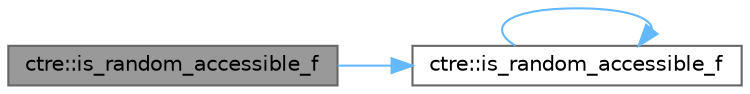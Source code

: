 digraph "ctre::is_random_accessible_f"
{
 // LATEX_PDF_SIZE
  bgcolor="transparent";
  edge [fontname=Helvetica,fontsize=10,labelfontname=Helvetica,labelfontsize=10];
  node [fontname=Helvetica,fontsize=10,shape=box,height=0.2,width=0.4];
  rankdir="LR";
  Node1 [id="Node000001",label="ctre::is_random_accessible_f",height=0.2,width=0.4,color="gray40", fillcolor="grey60", style="filled", fontcolor="black",tooltip=" "];
  Node1 -> Node2 [id="edge1_Node000001_Node000002",color="steelblue1",style="solid",tooltip=" "];
  Node2 [id="Node000002",label="ctre::is_random_accessible_f",height=0.2,width=0.4,color="grey40", fillcolor="white", style="filled",URL="$namespacectre.html#a25eed26eb2774c2202de9c84892ddf31",tooltip=" "];
  Node2 -> Node2 [id="edge2_Node000002_Node000002",color="steelblue1",style="solid",tooltip=" "];
}
